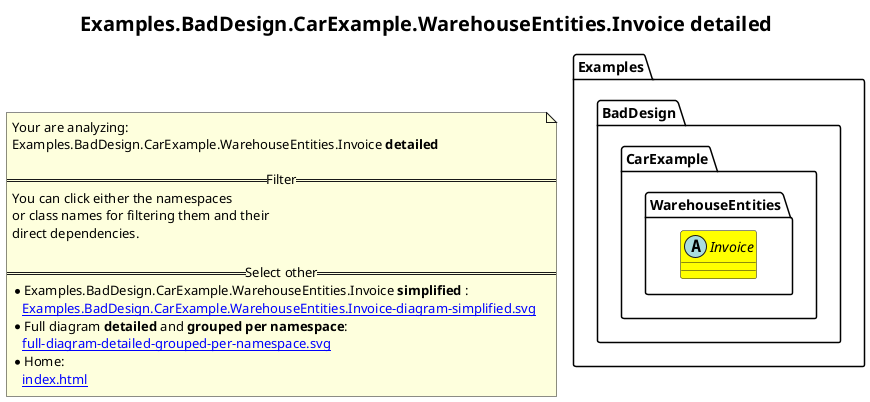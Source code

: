 @startuml
skinparam linetype ortho
title <size:20>Examples.BadDesign.CarExample.WarehouseEntities.Invoice **detailed** </size>
note "Your are analyzing:\nExamples.BadDesign.CarExample.WarehouseEntities.Invoice **detailed** \n\n==Filter==\nYou can click either the namespaces \nor class names for filtering them and their\ndirect dependencies.\n\n==Select other==\n* Examples.BadDesign.CarExample.WarehouseEntities.Invoice **simplified** :\n   [[Examples.BadDesign.CarExample.WarehouseEntities.Invoice-diagram-simplified.svg]]\n* Full diagram **detailed** and **grouped per namespace**:\n   [[full-diagram-detailed-grouped-per-namespace.svg]]\n* Home:\n   [[index.html]]" as FloatingNote
      abstract class Examples.BadDesign.CarExample.WarehouseEntities.Invoice [[Examples.BadDesign.CarExample.WarehouseEntities.Invoice-diagram-detailed.svg]] #yellow {
      }
 ' *************************************** 
 ' *************************************** 
 ' *************************************** 
' Class relations extracted from namespace:
' Examples.BadDesign.CarExample.WarehouseEntities
@enduml